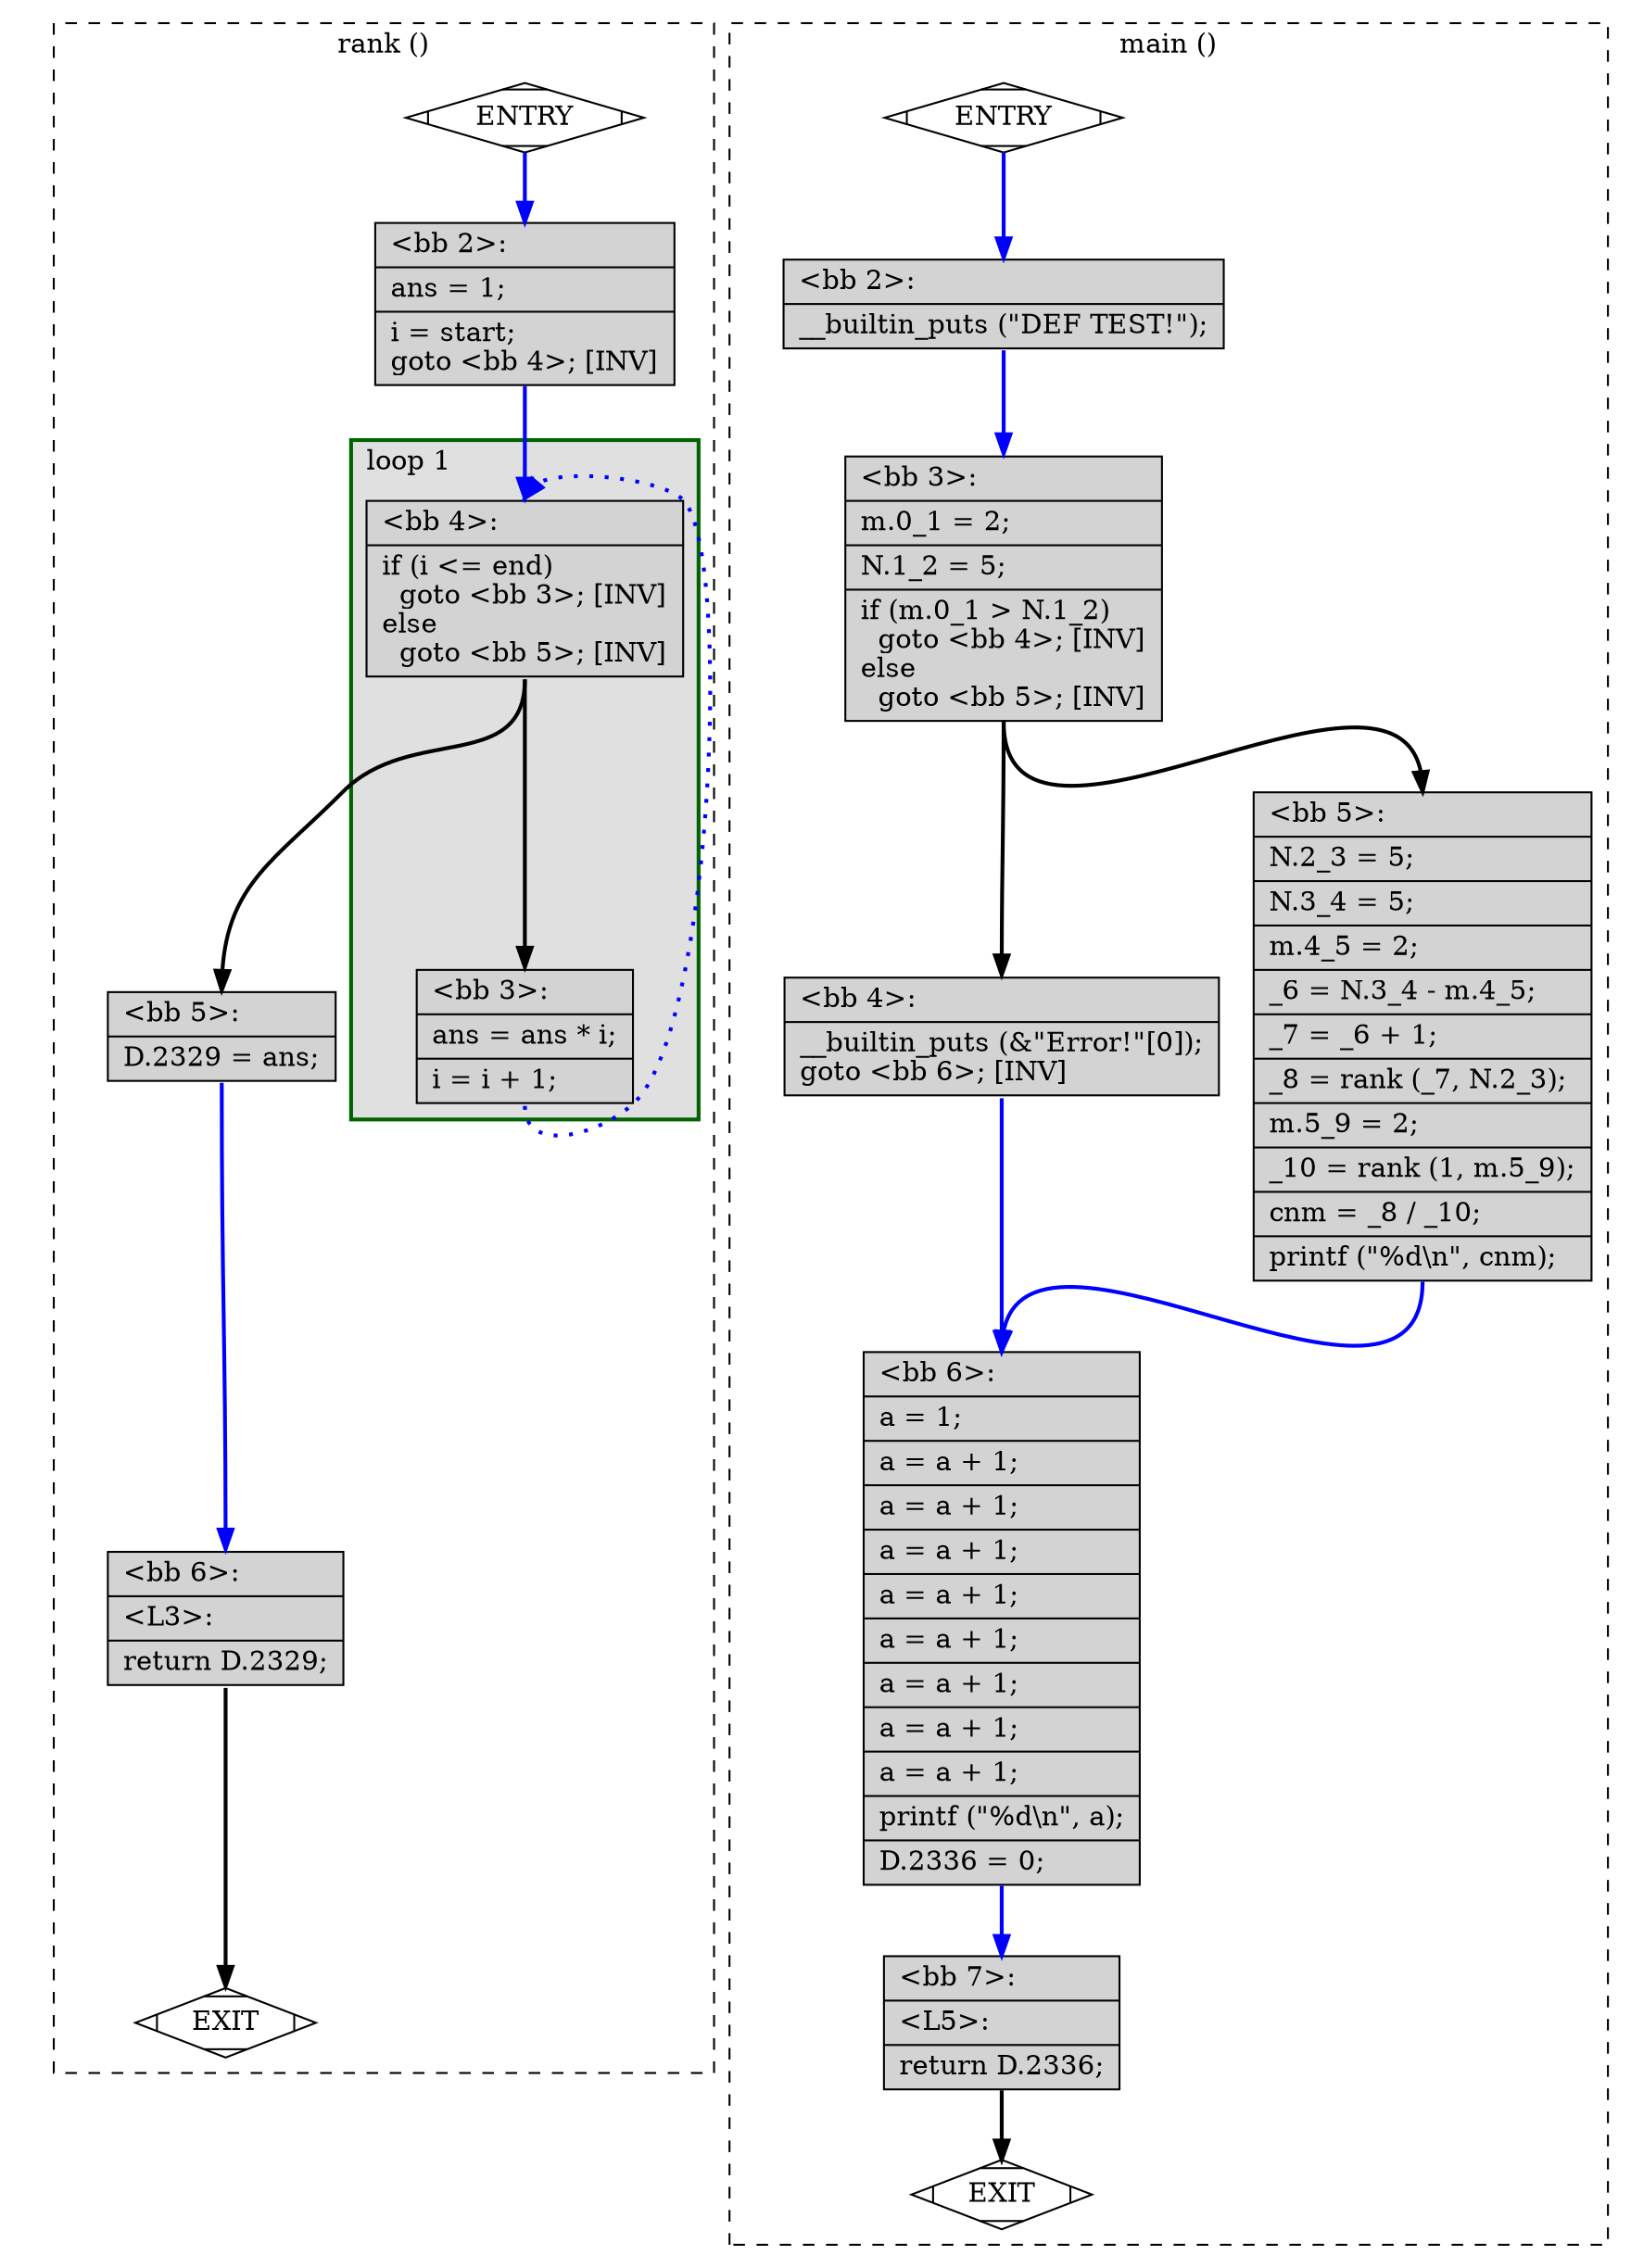 digraph "main.c.014t.printf-return-value1" {
overlap=false;
subgraph "cluster_rank" {
	style="dashed";
	color="black";
	label="rank ()";
	subgraph cluster_0_1 {
	style="filled";
	color="darkgreen";
	fillcolor="grey88";
	label="loop 1";
	labeljust=l;
	penwidth=2;
	fn_0_basic_block_4 [shape=record,style=filled,fillcolor=lightgrey,label="{\<bb\ 4\>:\l\
|if\ (i\ \<=\ end)\l\
\ \ goto\ \<bb\ 3\>;\ [INV]\l\
else\l\
\ \ goto\ \<bb\ 5\>;\ [INV]\l\
}"];

	fn_0_basic_block_3 [shape=record,style=filled,fillcolor=lightgrey,label="{\<bb\ 3\>:\l\
|ans\ =\ ans\ *\ i;\l\
|i\ =\ i\ +\ 1;\l\
}"];

	}
	fn_0_basic_block_0 [shape=Mdiamond,style=filled,fillcolor=white,label="ENTRY"];

	fn_0_basic_block_1 [shape=Mdiamond,style=filled,fillcolor=white,label="EXIT"];

	fn_0_basic_block_2 [shape=record,style=filled,fillcolor=lightgrey,label="{\<bb\ 2\>:\l\
|ans\ =\ 1;\l\
|i\ =\ start;\l\
goto\ \<bb\ 4\>;\ [INV]\l\
}"];

	fn_0_basic_block_5 [shape=record,style=filled,fillcolor=lightgrey,label="{\<bb\ 5\>:\l\
|D.2329\ =\ ans;\l\
}"];

	fn_0_basic_block_6 [shape=record,style=filled,fillcolor=lightgrey,label="{\<bb\ 6\>:\l\
|\<L3\>:\l\
|return\ D.2329;\l\
}"];

	fn_0_basic_block_0:s -> fn_0_basic_block_2:n [style="solid,bold",color=blue,weight=100,constraint=true];
	fn_0_basic_block_2:s -> fn_0_basic_block_4:n [style="solid,bold",color=blue,weight=100,constraint=true];
	fn_0_basic_block_3:s -> fn_0_basic_block_4:n [style="dotted,bold",color=blue,weight=10,constraint=false];
	fn_0_basic_block_4:s -> fn_0_basic_block_3:n [style="solid,bold",color=black,weight=10,constraint=true];
	fn_0_basic_block_4:s -> fn_0_basic_block_5:n [style="solid,bold",color=black,weight=10,constraint=true];
	fn_0_basic_block_5:s -> fn_0_basic_block_6:n [style="solid,bold",color=blue,weight=100,constraint=true];
	fn_0_basic_block_6:s -> fn_0_basic_block_1:n [style="solid,bold",color=black,weight=10,constraint=true];
	fn_0_basic_block_0:s -> fn_0_basic_block_1:n [style="invis",constraint=true];
}
subgraph "cluster_main" {
	style="dashed";
	color="black";
	label="main ()";
	fn_1_basic_block_0 [shape=Mdiamond,style=filled,fillcolor=white,label="ENTRY"];

	fn_1_basic_block_1 [shape=Mdiamond,style=filled,fillcolor=white,label="EXIT"];

	fn_1_basic_block_2 [shape=record,style=filled,fillcolor=lightgrey,label="{\<bb\ 2\>:\l\
|__builtin_puts\ (\"DEF\ TEST!\");\l\
}"];

	fn_1_basic_block_3 [shape=record,style=filled,fillcolor=lightgrey,label="{\<bb\ 3\>:\l\
|m.0_1\ =\ 2;\l\
|N.1_2\ =\ 5;\l\
|if\ (m.0_1\ \>\ N.1_2)\l\
\ \ goto\ \<bb\ 4\>;\ [INV]\l\
else\l\
\ \ goto\ \<bb\ 5\>;\ [INV]\l\
}"];

	fn_1_basic_block_4 [shape=record,style=filled,fillcolor=lightgrey,label="{\<bb\ 4\>:\l\
|__builtin_puts\ (&\"Error!\"[0]);\l\
goto\ \<bb\ 6\>;\ [INV]\l\
}"];

	fn_1_basic_block_5 [shape=record,style=filled,fillcolor=lightgrey,label="{\<bb\ 5\>:\l\
|N.2_3\ =\ 5;\l\
|N.3_4\ =\ 5;\l\
|m.4_5\ =\ 2;\l\
|_6\ =\ N.3_4\ -\ m.4_5;\l\
|_7\ =\ _6\ +\ 1;\l\
|_8\ =\ rank\ (_7,\ N.2_3);\l\
|m.5_9\ =\ 2;\l\
|_10\ =\ rank\ (1,\ m.5_9);\l\
|cnm\ =\ _8\ /\ _10;\l\
|printf\ (\"%d\\n\",\ cnm);\l\
}"];

	fn_1_basic_block_6 [shape=record,style=filled,fillcolor=lightgrey,label="{\<bb\ 6\>:\l\
|a\ =\ 1;\l\
|a\ =\ a\ +\ 1;\l\
|a\ =\ a\ +\ 1;\l\
|a\ =\ a\ +\ 1;\l\
|a\ =\ a\ +\ 1;\l\
|a\ =\ a\ +\ 1;\l\
|a\ =\ a\ +\ 1;\l\
|a\ =\ a\ +\ 1;\l\
|a\ =\ a\ +\ 1;\l\
|printf\ (\"%d\\n\",\ a);\l\
|D.2336\ =\ 0;\l\
}"];

	fn_1_basic_block_7 [shape=record,style=filled,fillcolor=lightgrey,label="{\<bb\ 7\>:\l\
|\<L5\>:\l\
|return\ D.2336;\l\
}"];

	fn_1_basic_block_0:s -> fn_1_basic_block_2:n [style="solid,bold",color=blue,weight=100,constraint=true];
	fn_1_basic_block_2:s -> fn_1_basic_block_3:n [style="solid,bold",color=blue,weight=100,constraint=true];
	fn_1_basic_block_3:s -> fn_1_basic_block_4:n [style="solid,bold",color=black,weight=10,constraint=true];
	fn_1_basic_block_3:s -> fn_1_basic_block_5:n [style="solid,bold",color=black,weight=10,constraint=true];
	fn_1_basic_block_4:s -> fn_1_basic_block_6:n [style="solid,bold",color=blue,weight=100,constraint=true];
	fn_1_basic_block_5:s -> fn_1_basic_block_6:n [style="solid,bold",color=blue,weight=100,constraint=true];
	fn_1_basic_block_6:s -> fn_1_basic_block_7:n [style="solid,bold",color=blue,weight=100,constraint=true];
	fn_1_basic_block_7:s -> fn_1_basic_block_1:n [style="solid,bold",color=black,weight=10,constraint=true];
	fn_1_basic_block_0:s -> fn_1_basic_block_1:n [style="invis",constraint=true];
}
}
